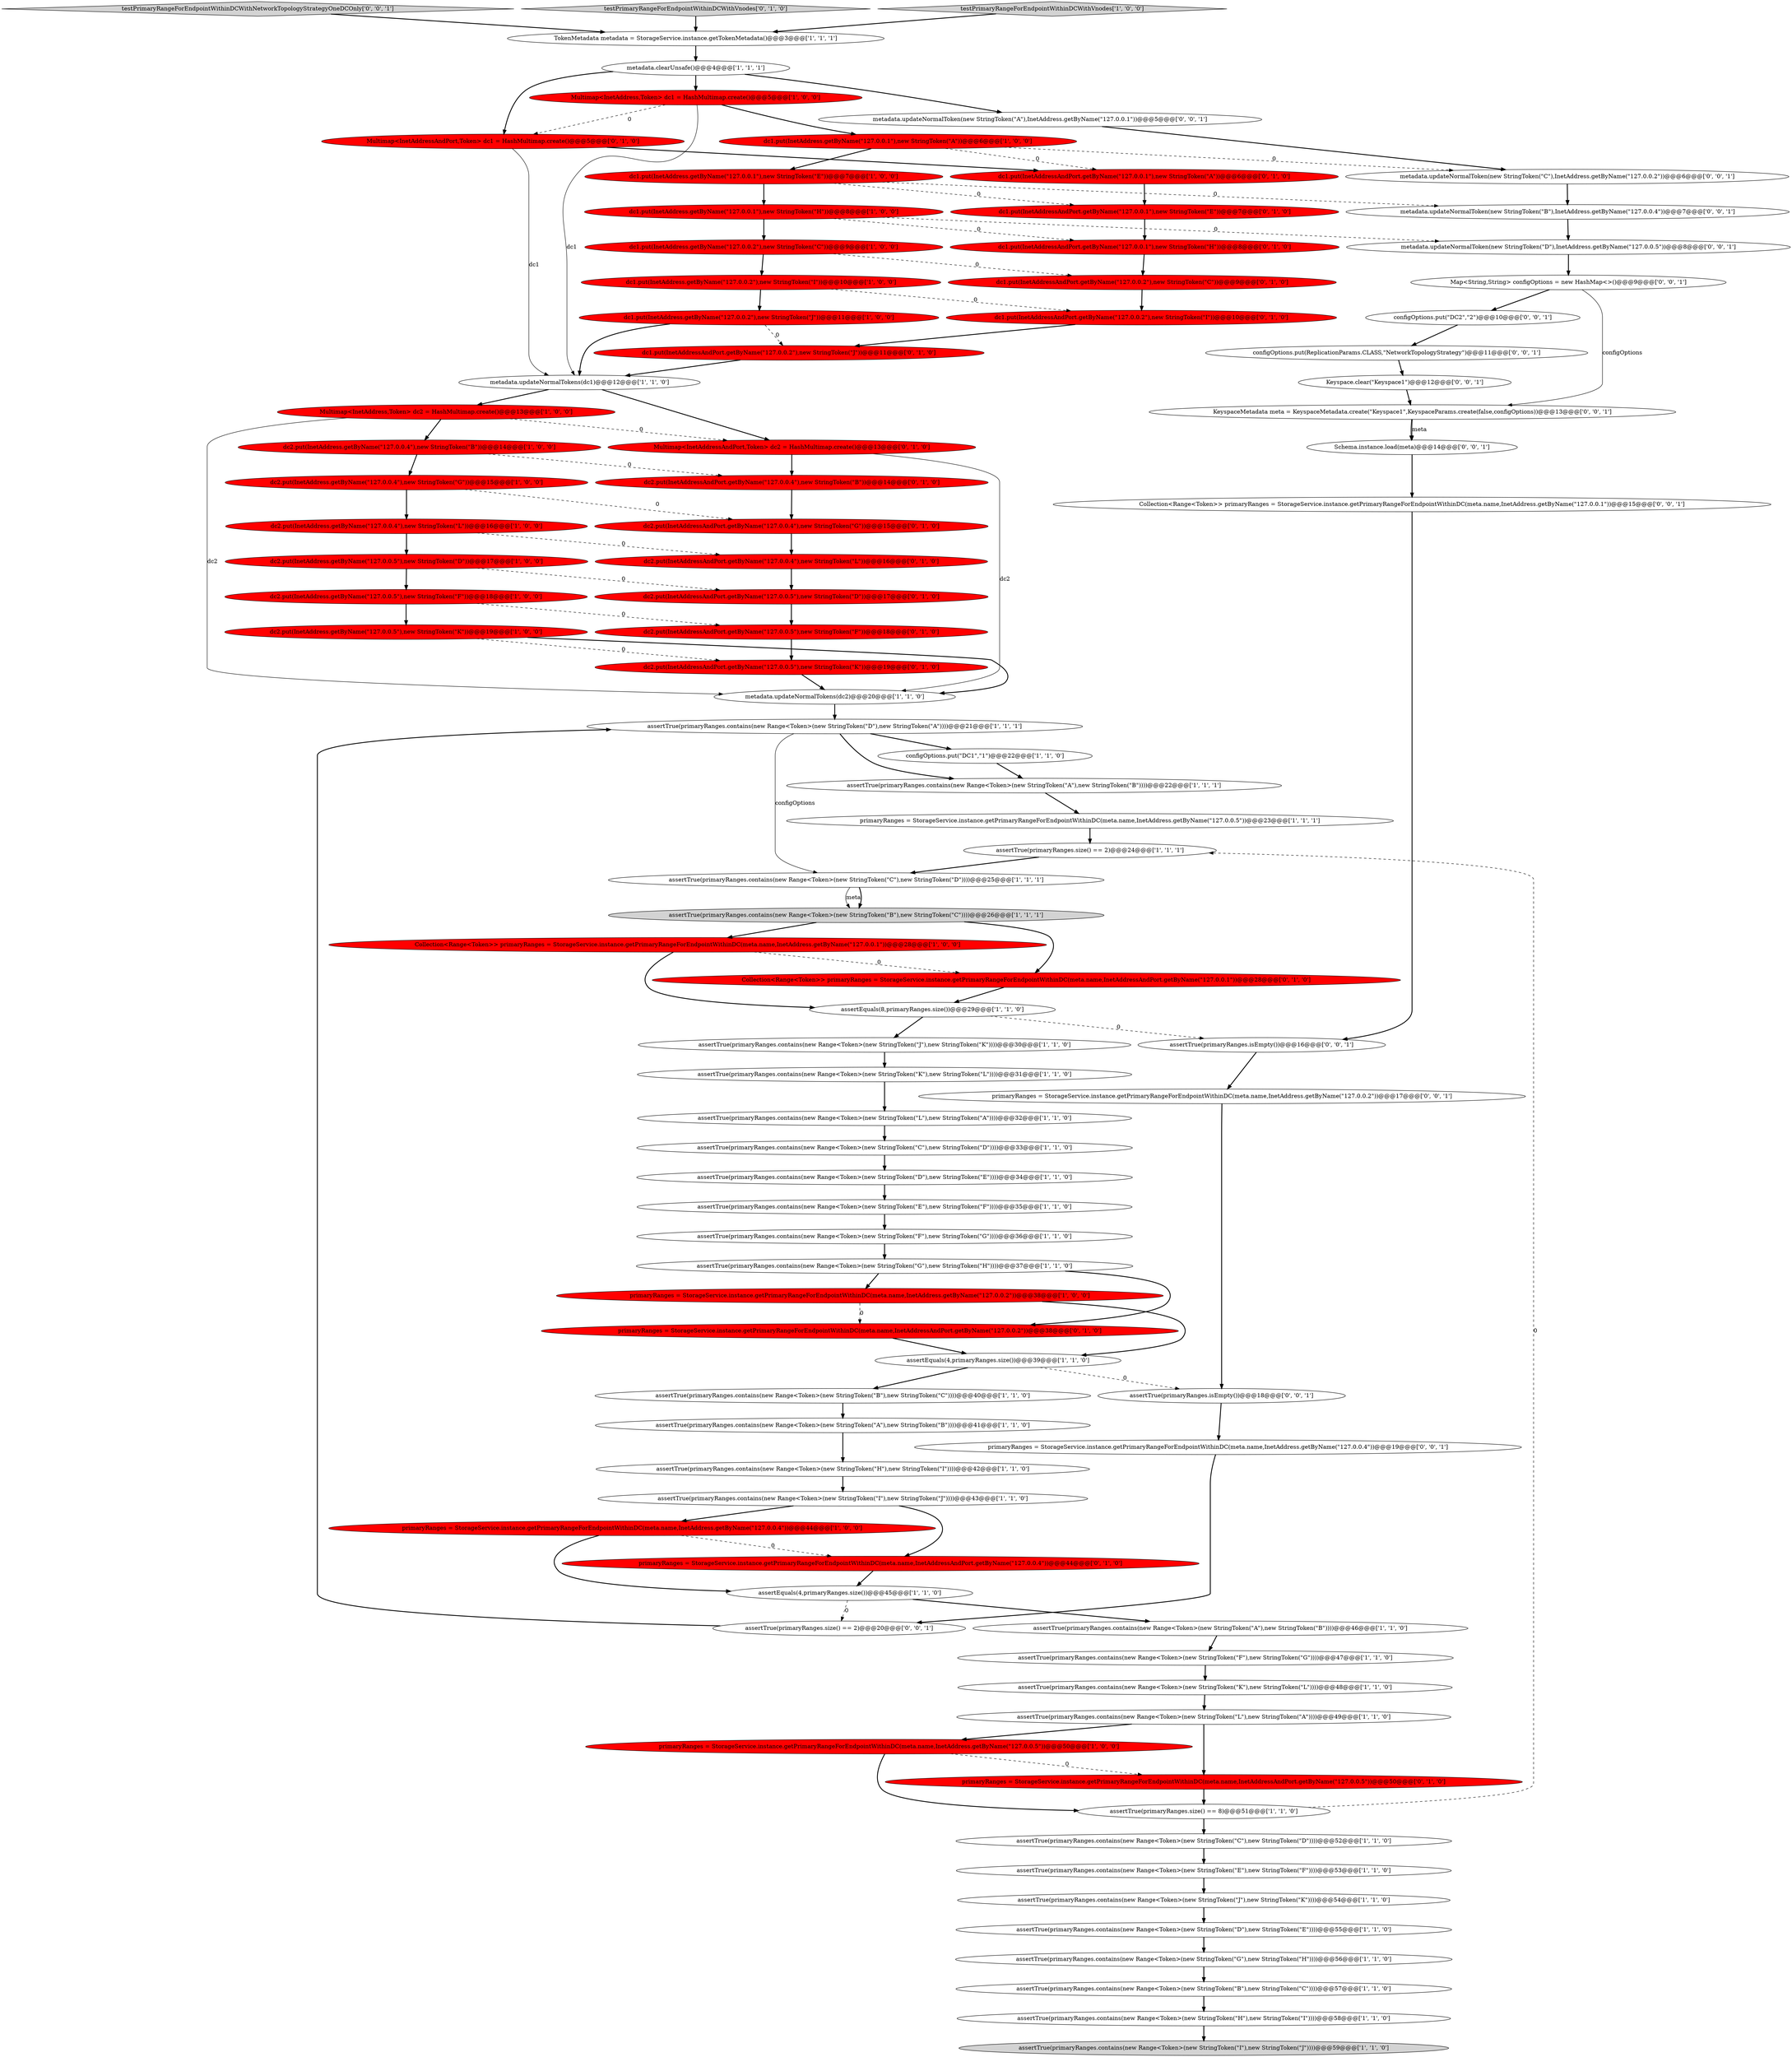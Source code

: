 digraph {
43 [style = filled, label = "Multimap<InetAddress,Token> dc2 = HashMultimap.create()@@@13@@@['1', '0', '0']", fillcolor = red, shape = ellipse image = "AAA1AAABBB1BBB"];
68 [style = filled, label = "dc2.put(InetAddressAndPort.getByName(\"127.0.0.5\"),new StringToken(\"K\"))@@@19@@@['0', '1', '0']", fillcolor = red, shape = ellipse image = "AAA1AAABBB2BBB"];
78 [style = filled, label = "testPrimaryRangeForEndpointWithinDCWithNetworkTopologyStrategyOneDCOnly['0', '0', '1']", fillcolor = lightgray, shape = diamond image = "AAA0AAABBB3BBB"];
51 [style = filled, label = "assertTrue(primaryRanges.contains(new Range<Token>(new StringToken(\"F\"),new StringToken(\"G\"))))@@@36@@@['1', '1', '0']", fillcolor = white, shape = ellipse image = "AAA0AAABBB1BBB"];
46 [style = filled, label = "assertTrue(primaryRanges.contains(new Range<Token>(new StringToken(\"K\"),new StringToken(\"L\"))))@@@31@@@['1', '1', '0']", fillcolor = white, shape = ellipse image = "AAA0AAABBB1BBB"];
88 [style = filled, label = "primaryRanges = StorageService.instance.getPrimaryRangeForEndpointWithinDC(meta.name,InetAddress.getByName(\"127.0.0.2\"))@@@17@@@['0', '0', '1']", fillcolor = white, shape = ellipse image = "AAA0AAABBB3BBB"];
10 [style = filled, label = "assertTrue(primaryRanges.contains(new Range<Token>(new StringToken(\"F\"),new StringToken(\"G\"))))@@@47@@@['1', '1', '0']", fillcolor = white, shape = ellipse image = "AAA0AAABBB1BBB"];
83 [style = filled, label = "Keyspace.clear(\"Keyspace1\")@@@12@@@['0', '0', '1']", fillcolor = white, shape = ellipse image = "AAA0AAABBB3BBB"];
76 [style = filled, label = "Multimap<InetAddressAndPort,Token> dc1 = HashMultimap.create()@@@5@@@['0', '1', '0']", fillcolor = red, shape = ellipse image = "AAA1AAABBB2BBB"];
24 [style = filled, label = "assertTrue(primaryRanges.contains(new Range<Token>(new StringToken(\"D\"),new StringToken(\"A\"))))@@@21@@@['1', '1', '1']", fillcolor = white, shape = ellipse image = "AAA0AAABBB1BBB"];
58 [style = filled, label = "Multimap<InetAddressAndPort,Token> dc2 = HashMultimap.create()@@@13@@@['0', '1', '0']", fillcolor = red, shape = ellipse image = "AAA1AAABBB2BBB"];
23 [style = filled, label = "dc2.put(InetAddress.getByName(\"127.0.0.5\"),new StringToken(\"K\"))@@@19@@@['1', '0', '0']", fillcolor = red, shape = ellipse image = "AAA1AAABBB1BBB"];
79 [style = filled, label = "metadata.updateNormalToken(new StringToken(\"D\"),InetAddress.getByName(\"127.0.0.5\"))@@@8@@@['0', '0', '1']", fillcolor = white, shape = ellipse image = "AAA0AAABBB3BBB"];
80 [style = filled, label = "configOptions.put(\"DC2\",\"2\")@@@10@@@['0', '0', '1']", fillcolor = white, shape = ellipse image = "AAA0AAABBB3BBB"];
69 [style = filled, label = "dc2.put(InetAddressAndPort.getByName(\"127.0.0.4\"),new StringToken(\"G\"))@@@15@@@['0', '1', '0']", fillcolor = red, shape = ellipse image = "AAA1AAABBB2BBB"];
18 [style = filled, label = "dc2.put(InetAddress.getByName(\"127.0.0.5\"),new StringToken(\"D\"))@@@17@@@['1', '0', '0']", fillcolor = red, shape = ellipse image = "AAA1AAABBB1BBB"];
11 [style = filled, label = "assertEquals(8,primaryRanges.size())@@@29@@@['1', '1', '0']", fillcolor = white, shape = ellipse image = "AAA0AAABBB1BBB"];
44 [style = filled, label = "metadata.clearUnsafe()@@@4@@@['1', '1', '1']", fillcolor = white, shape = ellipse image = "AAA0AAABBB1BBB"];
65 [style = filled, label = "dc1.put(InetAddressAndPort.getByName(\"127.0.0.1\"),new StringToken(\"E\"))@@@7@@@['0', '1', '0']", fillcolor = red, shape = ellipse image = "AAA1AAABBB2BBB"];
19 [style = filled, label = "configOptions.put(\"DC1\",\"1\")@@@22@@@['1', '1', '0']", fillcolor = white, shape = ellipse image = "AAA0AAABBB1BBB"];
50 [style = filled, label = "assertTrue(primaryRanges.contains(new Range<Token>(new StringToken(\"D\"),new StringToken(\"E\"))))@@@55@@@['1', '1', '0']", fillcolor = white, shape = ellipse image = "AAA0AAABBB1BBB"];
49 [style = filled, label = "Multimap<InetAddress,Token> dc1 = HashMultimap.create()@@@5@@@['1', '0', '0']", fillcolor = red, shape = ellipse image = "AAA1AAABBB1BBB"];
42 [style = filled, label = "dc2.put(InetAddress.getByName(\"127.0.0.5\"),new StringToken(\"F\"))@@@18@@@['1', '0', '0']", fillcolor = red, shape = ellipse image = "AAA1AAABBB1BBB"];
91 [style = filled, label = "assertTrue(primaryRanges.isEmpty())@@@18@@@['0', '0', '1']", fillcolor = white, shape = ellipse image = "AAA0AAABBB3BBB"];
45 [style = filled, label = "assertTrue(primaryRanges.contains(new Range<Token>(new StringToken(\"I\"),new StringToken(\"J\"))))@@@59@@@['1', '1', '0']", fillcolor = lightgray, shape = ellipse image = "AAA0AAABBB1BBB"];
13 [style = filled, label = "metadata.updateNormalTokens(dc1)@@@12@@@['1', '1', '0']", fillcolor = white, shape = ellipse image = "AAA0AAABBB1BBB"];
77 [style = filled, label = "Schema.instance.load(meta)@@@14@@@['0', '0', '1']", fillcolor = white, shape = ellipse image = "AAA0AAABBB3BBB"];
71 [style = filled, label = "primaryRanges = StorageService.instance.getPrimaryRangeForEndpointWithinDC(meta.name,InetAddressAndPort.getByName(\"127.0.0.2\"))@@@38@@@['0', '1', '0']", fillcolor = red, shape = ellipse image = "AAA1AAABBB2BBB"];
16 [style = filled, label = "assertTrue(primaryRanges.contains(new Range<Token>(new StringToken(\"J\"),new StringToken(\"K\"))))@@@30@@@['1', '1', '0']", fillcolor = white, shape = ellipse image = "AAA0AAABBB1BBB"];
55 [style = filled, label = "assertTrue(primaryRanges.contains(new Range<Token>(new StringToken(\"E\"),new StringToken(\"F\"))))@@@35@@@['1', '1', '0']", fillcolor = white, shape = ellipse image = "AAA0AAABBB1BBB"];
61 [style = filled, label = "dc1.put(InetAddressAndPort.getByName(\"127.0.0.1\"),new StringToken(\"H\"))@@@8@@@['0', '1', '0']", fillcolor = red, shape = ellipse image = "AAA1AAABBB2BBB"];
84 [style = filled, label = "KeyspaceMetadata meta = KeyspaceMetadata.create(\"Keyspace1\",KeyspaceParams.create(false,configOptions))@@@13@@@['0', '0', '1']", fillcolor = white, shape = ellipse image = "AAA0AAABBB3BBB"];
17 [style = filled, label = "assertTrue(primaryRanges.contains(new Range<Token>(new StringToken(\"I\"),new StringToken(\"J\"))))@@@43@@@['1', '1', '0']", fillcolor = white, shape = ellipse image = "AAA0AAABBB1BBB"];
67 [style = filled, label = "dc2.put(InetAddressAndPort.getByName(\"127.0.0.4\"),new StringToken(\"L\"))@@@16@@@['0', '1', '0']", fillcolor = red, shape = ellipse image = "AAA1AAABBB2BBB"];
73 [style = filled, label = "dc1.put(InetAddressAndPort.getByName(\"127.0.0.1\"),new StringToken(\"A\"))@@@6@@@['0', '1', '0']", fillcolor = red, shape = ellipse image = "AAA1AAABBB2BBB"];
56 [style = filled, label = "dc2.put(InetAddress.getByName(\"127.0.0.4\"),new StringToken(\"G\"))@@@15@@@['1', '0', '0']", fillcolor = red, shape = ellipse image = "AAA1AAABBB1BBB"];
72 [style = filled, label = "dc2.put(InetAddressAndPort.getByName(\"127.0.0.5\"),new StringToken(\"F\"))@@@18@@@['0', '1', '0']", fillcolor = red, shape = ellipse image = "AAA1AAABBB2BBB"];
47 [style = filled, label = "primaryRanges = StorageService.instance.getPrimaryRangeForEndpointWithinDC(meta.name,InetAddress.getByName(\"127.0.0.5\"))@@@50@@@['1', '0', '0']", fillcolor = red, shape = ellipse image = "AAA1AAABBB1BBB"];
27 [style = filled, label = "dc2.put(InetAddress.getByName(\"127.0.0.4\"),new StringToken(\"L\"))@@@16@@@['1', '0', '0']", fillcolor = red, shape = ellipse image = "AAA1AAABBB1BBB"];
63 [style = filled, label = "testPrimaryRangeForEndpointWithinDCWithVnodes['0', '1', '0']", fillcolor = lightgray, shape = diamond image = "AAA0AAABBB2BBB"];
31 [style = filled, label = "assertTrue(primaryRanges.contains(new Range<Token>(new StringToken(\"A\"),new StringToken(\"B\"))))@@@22@@@['1', '1', '1']", fillcolor = white, shape = ellipse image = "AAA0AAABBB1BBB"];
2 [style = filled, label = "primaryRanges = StorageService.instance.getPrimaryRangeForEndpointWithinDC(meta.name,InetAddress.getByName(\"127.0.0.2\"))@@@38@@@['1', '0', '0']", fillcolor = red, shape = ellipse image = "AAA1AAABBB1BBB"];
38 [style = filled, label = "assertTrue(primaryRanges.size() == 2)@@@24@@@['1', '1', '1']", fillcolor = white, shape = ellipse image = "AAA0AAABBB1BBB"];
60 [style = filled, label = "dc2.put(InetAddressAndPort.getByName(\"127.0.0.4\"),new StringToken(\"B\"))@@@14@@@['0', '1', '0']", fillcolor = red, shape = ellipse image = "AAA1AAABBB2BBB"];
33 [style = filled, label = "dc1.put(InetAddress.getByName(\"127.0.0.2\"),new StringToken(\"C\"))@@@9@@@['1', '0', '0']", fillcolor = red, shape = ellipse image = "AAA1AAABBB1BBB"];
29 [style = filled, label = "Collection<Range<Token>> primaryRanges = StorageService.instance.getPrimaryRangeForEndpointWithinDC(meta.name,InetAddress.getByName(\"127.0.0.1\"))@@@28@@@['1', '0', '0']", fillcolor = red, shape = ellipse image = "AAA1AAABBB1BBB"];
40 [style = filled, label = "dc1.put(InetAddress.getByName(\"127.0.0.1\"),new StringToken(\"H\"))@@@8@@@['1', '0', '0']", fillcolor = red, shape = ellipse image = "AAA1AAABBB1BBB"];
12 [style = filled, label = "dc1.put(InetAddress.getByName(\"127.0.0.2\"),new StringToken(\"I\"))@@@10@@@['1', '0', '0']", fillcolor = red, shape = ellipse image = "AAA1AAABBB1BBB"];
22 [style = filled, label = "dc1.put(InetAddress.getByName(\"127.0.0.2\"),new StringToken(\"J\"))@@@11@@@['1', '0', '0']", fillcolor = red, shape = ellipse image = "AAA1AAABBB1BBB"];
82 [style = filled, label = "assertTrue(primaryRanges.size() == 2)@@@20@@@['0', '0', '1']", fillcolor = white, shape = ellipse image = "AAA0AAABBB3BBB"];
4 [style = filled, label = "assertTrue(primaryRanges.contains(new Range<Token>(new StringToken(\"A\"),new StringToken(\"B\"))))@@@41@@@['1', '1', '0']", fillcolor = white, shape = ellipse image = "AAA0AAABBB1BBB"];
35 [style = filled, label = "assertEquals(4,primaryRanges.size())@@@39@@@['1', '1', '0']", fillcolor = white, shape = ellipse image = "AAA0AAABBB1BBB"];
87 [style = filled, label = "Collection<Range<Token>> primaryRanges = StorageService.instance.getPrimaryRangeForEndpointWithinDC(meta.name,InetAddress.getByName(\"127.0.0.1\"))@@@15@@@['0', '0', '1']", fillcolor = white, shape = ellipse image = "AAA0AAABBB3BBB"];
7 [style = filled, label = "assertTrue(primaryRanges.contains(new Range<Token>(new StringToken(\"L\"),new StringToken(\"A\"))))@@@49@@@['1', '1', '0']", fillcolor = white, shape = ellipse image = "AAA0AAABBB1BBB"];
92 [style = filled, label = "Map<String,String> configOptions = new HashMap<>()@@@9@@@['0', '0', '1']", fillcolor = white, shape = ellipse image = "AAA0AAABBB3BBB"];
59 [style = filled, label = "dc1.put(InetAddressAndPort.getByName(\"127.0.0.2\"),new StringToken(\"J\"))@@@11@@@['0', '1', '0']", fillcolor = red, shape = ellipse image = "AAA1AAABBB2BBB"];
39 [style = filled, label = "assertTrue(primaryRanges.contains(new Range<Token>(new StringToken(\"B\"),new StringToken(\"C\"))))@@@57@@@['1', '1', '0']", fillcolor = white, shape = ellipse image = "AAA0AAABBB1BBB"];
90 [style = filled, label = "metadata.updateNormalToken(new StringToken(\"B\"),InetAddress.getByName(\"127.0.0.4\"))@@@7@@@['0', '0', '1']", fillcolor = white, shape = ellipse image = "AAA0AAABBB3BBB"];
37 [style = filled, label = "assertTrue(primaryRanges.contains(new Range<Token>(new StringToken(\"L\"),new StringToken(\"A\"))))@@@32@@@['1', '1', '0']", fillcolor = white, shape = ellipse image = "AAA0AAABBB1BBB"];
32 [style = filled, label = "assertTrue(primaryRanges.contains(new Range<Token>(new StringToken(\"C\"),new StringToken(\"D\"))))@@@25@@@['1', '1', '1']", fillcolor = white, shape = ellipse image = "AAA0AAABBB1BBB"];
66 [style = filled, label = "primaryRanges = StorageService.instance.getPrimaryRangeForEndpointWithinDC(meta.name,InetAddressAndPort.getByName(\"127.0.0.5\"))@@@50@@@['0', '1', '0']", fillcolor = red, shape = ellipse image = "AAA1AAABBB2BBB"];
75 [style = filled, label = "dc2.put(InetAddressAndPort.getByName(\"127.0.0.5\"),new StringToken(\"D\"))@@@17@@@['0', '1', '0']", fillcolor = red, shape = ellipse image = "AAA1AAABBB2BBB"];
54 [style = filled, label = "assertTrue(primaryRanges.contains(new Range<Token>(new StringToken(\"C\"),new StringToken(\"D\"))))@@@33@@@['1', '1', '0']", fillcolor = white, shape = ellipse image = "AAA0AAABBB1BBB"];
14 [style = filled, label = "metadata.updateNormalTokens(dc2)@@@20@@@['1', '1', '0']", fillcolor = white, shape = ellipse image = "AAA0AAABBB1BBB"];
64 [style = filled, label = "Collection<Range<Token>> primaryRanges = StorageService.instance.getPrimaryRangeForEndpointWithinDC(meta.name,InetAddressAndPort.getByName(\"127.0.0.1\"))@@@28@@@['0', '1', '0']", fillcolor = red, shape = ellipse image = "AAA1AAABBB2BBB"];
0 [style = filled, label = "assertTrue(primaryRanges.contains(new Range<Token>(new StringToken(\"K\"),new StringToken(\"L\"))))@@@48@@@['1', '1', '0']", fillcolor = white, shape = ellipse image = "AAA0AAABBB1BBB"];
74 [style = filled, label = "dc1.put(InetAddressAndPort.getByName(\"127.0.0.2\"),new StringToken(\"I\"))@@@10@@@['0', '1', '0']", fillcolor = red, shape = ellipse image = "AAA1AAABBB2BBB"];
93 [style = filled, label = "metadata.updateNormalToken(new StringToken(\"C\"),InetAddress.getByName(\"127.0.0.2\"))@@@6@@@['0', '0', '1']", fillcolor = white, shape = ellipse image = "AAA0AAABBB3BBB"];
57 [style = filled, label = "dc1.put(InetAddress.getByName(\"127.0.0.1\"),new StringToken(\"E\"))@@@7@@@['1', '0', '0']", fillcolor = red, shape = ellipse image = "AAA1AAABBB1BBB"];
36 [style = filled, label = "assertTrue(primaryRanges.size() == 8)@@@51@@@['1', '1', '0']", fillcolor = white, shape = ellipse image = "AAA0AAABBB1BBB"];
70 [style = filled, label = "dc1.put(InetAddressAndPort.getByName(\"127.0.0.2\"),new StringToken(\"C\"))@@@9@@@['0', '1', '0']", fillcolor = red, shape = ellipse image = "AAA1AAABBB2BBB"];
5 [style = filled, label = "primaryRanges = StorageService.instance.getPrimaryRangeForEndpointWithinDC(meta.name,InetAddress.getByName(\"127.0.0.4\"))@@@44@@@['1', '0', '0']", fillcolor = red, shape = ellipse image = "AAA1AAABBB1BBB"];
20 [style = filled, label = "assertTrue(primaryRanges.contains(new Range<Token>(new StringToken(\"B\"),new StringToken(\"C\"))))@@@40@@@['1', '1', '0']", fillcolor = white, shape = ellipse image = "AAA0AAABBB1BBB"];
48 [style = filled, label = "assertTrue(primaryRanges.contains(new Range<Token>(new StringToken(\"H\"),new StringToken(\"I\"))))@@@42@@@['1', '1', '0']", fillcolor = white, shape = ellipse image = "AAA0AAABBB1BBB"];
62 [style = filled, label = "primaryRanges = StorageService.instance.getPrimaryRangeForEndpointWithinDC(meta.name,InetAddressAndPort.getByName(\"127.0.0.4\"))@@@44@@@['0', '1', '0']", fillcolor = red, shape = ellipse image = "AAA1AAABBB2BBB"];
52 [style = filled, label = "assertTrue(primaryRanges.contains(new Range<Token>(new StringToken(\"D\"),new StringToken(\"E\"))))@@@34@@@['1', '1', '0']", fillcolor = white, shape = ellipse image = "AAA0AAABBB1BBB"];
85 [style = filled, label = "metadata.updateNormalToken(new StringToken(\"A\"),InetAddress.getByName(\"127.0.0.1\"))@@@5@@@['0', '0', '1']", fillcolor = white, shape = ellipse image = "AAA0AAABBB3BBB"];
28 [style = filled, label = "primaryRanges = StorageService.instance.getPrimaryRangeForEndpointWithinDC(meta.name,InetAddress.getByName(\"127.0.0.5\"))@@@23@@@['1', '1', '1']", fillcolor = white, shape = ellipse image = "AAA0AAABBB1BBB"];
30 [style = filled, label = "assertEquals(4,primaryRanges.size())@@@45@@@['1', '1', '0']", fillcolor = white, shape = ellipse image = "AAA0AAABBB1BBB"];
86 [style = filled, label = "assertTrue(primaryRanges.isEmpty())@@@16@@@['0', '0', '1']", fillcolor = white, shape = ellipse image = "AAA0AAABBB3BBB"];
21 [style = filled, label = "assertTrue(primaryRanges.contains(new Range<Token>(new StringToken(\"C\"),new StringToken(\"D\"))))@@@52@@@['1', '1', '0']", fillcolor = white, shape = ellipse image = "AAA0AAABBB1BBB"];
26 [style = filled, label = "assertTrue(primaryRanges.contains(new Range<Token>(new StringToken(\"G\"),new StringToken(\"H\"))))@@@56@@@['1', '1', '0']", fillcolor = white, shape = ellipse image = "AAA0AAABBB1BBB"];
81 [style = filled, label = "configOptions.put(ReplicationParams.CLASS,\"NetworkTopologyStrategy\")@@@11@@@['0', '0', '1']", fillcolor = white, shape = ellipse image = "AAA0AAABBB3BBB"];
89 [style = filled, label = "primaryRanges = StorageService.instance.getPrimaryRangeForEndpointWithinDC(meta.name,InetAddress.getByName(\"127.0.0.4\"))@@@19@@@['0', '0', '1']", fillcolor = white, shape = ellipse image = "AAA0AAABBB3BBB"];
41 [style = filled, label = "dc2.put(InetAddress.getByName(\"127.0.0.4\"),new StringToken(\"B\"))@@@14@@@['1', '0', '0']", fillcolor = red, shape = ellipse image = "AAA1AAABBB1BBB"];
3 [style = filled, label = "testPrimaryRangeForEndpointWithinDCWithVnodes['1', '0', '0']", fillcolor = lightgray, shape = diamond image = "AAA0AAABBB1BBB"];
1 [style = filled, label = "assertTrue(primaryRanges.contains(new Range<Token>(new StringToken(\"J\"),new StringToken(\"K\"))))@@@54@@@['1', '1', '0']", fillcolor = white, shape = ellipse image = "AAA0AAABBB1BBB"];
34 [style = filled, label = "assertTrue(primaryRanges.contains(new Range<Token>(new StringToken(\"E\"),new StringToken(\"F\"))))@@@53@@@['1', '1', '0']", fillcolor = white, shape = ellipse image = "AAA0AAABBB1BBB"];
6 [style = filled, label = "TokenMetadata metadata = StorageService.instance.getTokenMetadata()@@@3@@@['1', '1', '1']", fillcolor = white, shape = ellipse image = "AAA0AAABBB1BBB"];
8 [style = filled, label = "assertTrue(primaryRanges.contains(new Range<Token>(new StringToken(\"H\"),new StringToken(\"I\"))))@@@58@@@['1', '1', '0']", fillcolor = white, shape = ellipse image = "AAA0AAABBB1BBB"];
25 [style = filled, label = "assertTrue(primaryRanges.contains(new Range<Token>(new StringToken(\"G\"),new StringToken(\"H\"))))@@@37@@@['1', '1', '0']", fillcolor = white, shape = ellipse image = "AAA0AAABBB1BBB"];
9 [style = filled, label = "assertTrue(primaryRanges.contains(new Range<Token>(new StringToken(\"A\"),new StringToken(\"B\"))))@@@46@@@['1', '1', '0']", fillcolor = white, shape = ellipse image = "AAA0AAABBB1BBB"];
15 [style = filled, label = "assertTrue(primaryRanges.contains(new Range<Token>(new StringToken(\"B\"),new StringToken(\"C\"))))@@@26@@@['1', '1', '1']", fillcolor = lightgray, shape = ellipse image = "AAA0AAABBB1BBB"];
53 [style = filled, label = "dc1.put(InetAddress.getByName(\"127.0.0.1\"),new StringToken(\"A\"))@@@6@@@['1', '0', '0']", fillcolor = red, shape = ellipse image = "AAA1AAABBB1BBB"];
2->35 [style = bold, label=""];
42->23 [style = bold, label=""];
14->24 [style = bold, label=""];
83->84 [style = bold, label=""];
84->77 [style = bold, label=""];
44->85 [style = bold, label=""];
92->80 [style = bold, label=""];
43->58 [style = dashed, label="0"];
73->65 [style = bold, label=""];
81->83 [style = bold, label=""];
28->38 [style = bold, label=""];
56->27 [style = bold, label=""];
58->14 [style = solid, label="dc2"];
43->14 [style = solid, label="dc2"];
55->51 [style = bold, label=""];
58->60 [style = bold, label=""];
33->70 [style = dashed, label="0"];
52->55 [style = bold, label=""];
9->10 [style = bold, label=""];
23->68 [style = dashed, label="0"];
79->92 [style = bold, label=""];
12->74 [style = dashed, label="0"];
76->73 [style = bold, label=""];
27->67 [style = dashed, label="0"];
66->36 [style = bold, label=""];
56->69 [style = dashed, label="0"];
5->30 [style = bold, label=""];
70->74 [style = bold, label=""];
12->22 [style = bold, label=""];
22->13 [style = bold, label=""];
74->59 [style = bold, label=""];
11->16 [style = bold, label=""];
54->52 [style = bold, label=""];
68->14 [style = bold, label=""];
17->5 [style = bold, label=""];
24->19 [style = bold, label=""];
1->50 [style = bold, label=""];
93->90 [style = bold, label=""];
57->40 [style = bold, label=""];
35->20 [style = bold, label=""];
62->30 [style = bold, label=""];
39->8 [style = bold, label=""];
77->87 [style = bold, label=""];
49->13 [style = solid, label="dc1"];
44->49 [style = bold, label=""];
71->35 [style = bold, label=""];
48->17 [style = bold, label=""];
82->24 [style = bold, label=""];
46->37 [style = bold, label=""];
25->2 [style = bold, label=""];
38->32 [style = bold, label=""];
0->7 [style = bold, label=""];
23->14 [style = bold, label=""];
44->76 [style = bold, label=""];
64->11 [style = bold, label=""];
85->93 [style = bold, label=""];
13->43 [style = bold, label=""];
10->0 [style = bold, label=""];
17->62 [style = bold, label=""];
51->25 [style = bold, label=""];
65->61 [style = bold, label=""];
31->28 [style = bold, label=""];
61->70 [style = bold, label=""];
15->64 [style = bold, label=""];
90->79 [style = bold, label=""];
47->36 [style = bold, label=""];
15->29 [style = bold, label=""];
29->11 [style = bold, label=""];
7->66 [style = bold, label=""];
57->90 [style = dashed, label="0"];
27->18 [style = bold, label=""];
80->81 [style = bold, label=""];
30->82 [style = dashed, label="0"];
67->75 [style = bold, label=""];
91->89 [style = bold, label=""];
21->34 [style = bold, label=""];
18->75 [style = dashed, label="0"];
3->6 [style = bold, label=""];
40->79 [style = dashed, label="0"];
30->9 [style = bold, label=""];
63->6 [style = bold, label=""];
35->91 [style = dashed, label="0"];
33->12 [style = bold, label=""];
78->6 [style = bold, label=""];
6->44 [style = bold, label=""];
22->59 [style = dashed, label="0"];
40->33 [style = bold, label=""];
11->86 [style = dashed, label="0"];
24->31 [style = bold, label=""];
8->45 [style = bold, label=""];
76->13 [style = solid, label="dc1"];
92->84 [style = solid, label="configOptions"];
43->41 [style = bold, label=""];
75->72 [style = bold, label=""];
53->93 [style = dashed, label="0"];
89->82 [style = bold, label=""];
24->32 [style = solid, label="configOptions"];
60->69 [style = bold, label=""];
4->48 [style = bold, label=""];
87->86 [style = bold, label=""];
57->65 [style = dashed, label="0"];
84->77 [style = solid, label="meta"];
25->71 [style = bold, label=""];
16->46 [style = bold, label=""];
36->38 [style = dashed, label="0"];
50->26 [style = bold, label=""];
69->67 [style = bold, label=""];
7->47 [style = bold, label=""];
19->31 [style = bold, label=""];
34->1 [style = bold, label=""];
53->57 [style = bold, label=""];
86->88 [style = bold, label=""];
2->71 [style = dashed, label="0"];
41->56 [style = bold, label=""];
41->60 [style = dashed, label="0"];
13->58 [style = bold, label=""];
26->39 [style = bold, label=""];
53->73 [style = dashed, label="0"];
20->4 [style = bold, label=""];
37->54 [style = bold, label=""];
49->53 [style = bold, label=""];
36->21 [style = bold, label=""];
40->61 [style = dashed, label="0"];
32->15 [style = solid, label="meta"];
47->66 [style = dashed, label="0"];
59->13 [style = bold, label=""];
49->76 [style = dashed, label="0"];
32->15 [style = bold, label=""];
88->91 [style = bold, label=""];
42->72 [style = dashed, label="0"];
5->62 [style = dashed, label="0"];
72->68 [style = bold, label=""];
29->64 [style = dashed, label="0"];
18->42 [style = bold, label=""];
}
